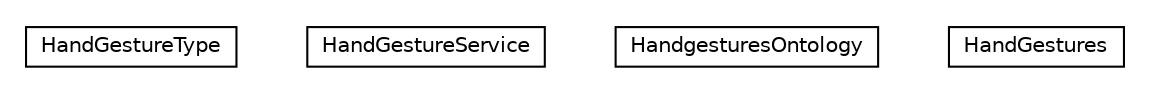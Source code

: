 #!/usr/local/bin/dot
#
# Class diagram 
# Generated by UMLGraph version R5_6-24-gf6e263 (http://www.umlgraph.org/)
#

digraph G {
	edge [fontname="Helvetica",fontsize=10,labelfontname="Helvetica",labelfontsize=10];
	node [fontname="Helvetica",fontsize=10,shape=plaintext];
	nodesep=0.25;
	ranksep=0.5;
	// org.universAAL.ontology.handgestures.HandGestureType
	c393239 [label=<<table title="org.universAAL.ontology.handgestures.HandGestureType" border="0" cellborder="1" cellspacing="0" cellpadding="2" port="p" href="./HandGestureType.html">
		<tr><td><table border="0" cellspacing="0" cellpadding="1">
<tr><td align="center" balign="center"> HandGestureType </td></tr>
		</table></td></tr>
		</table>>, URL="./HandGestureType.html", fontname="Helvetica", fontcolor="black", fontsize=10.0];
	// org.universAAL.ontology.handgestures.HandGestureService
	c393240 [label=<<table title="org.universAAL.ontology.handgestures.HandGestureService" border="0" cellborder="1" cellspacing="0" cellpadding="2" port="p" href="./HandGestureService.html">
		<tr><td><table border="0" cellspacing="0" cellpadding="1">
<tr><td align="center" balign="center"> HandGestureService </td></tr>
		</table></td></tr>
		</table>>, URL="./HandGestureService.html", fontname="Helvetica", fontcolor="black", fontsize=10.0];
	// org.universAAL.ontology.handgestures.HandgesturesOntology
	c393241 [label=<<table title="org.universAAL.ontology.handgestures.HandgesturesOntology" border="0" cellborder="1" cellspacing="0" cellpadding="2" port="p" href="./HandgesturesOntology.html">
		<tr><td><table border="0" cellspacing="0" cellpadding="1">
<tr><td align="center" balign="center"> HandgesturesOntology </td></tr>
		</table></td></tr>
		</table>>, URL="./HandgesturesOntology.html", fontname="Helvetica", fontcolor="black", fontsize=10.0];
	// org.universAAL.ontology.handgestures.HandGestures
	c393242 [label=<<table title="org.universAAL.ontology.handgestures.HandGestures" border="0" cellborder="1" cellspacing="0" cellpadding="2" port="p" href="./HandGestures.html">
		<tr><td><table border="0" cellspacing="0" cellpadding="1">
<tr><td align="center" balign="center"> HandGestures </td></tr>
		</table></td></tr>
		</table>>, URL="./HandGestures.html", fontname="Helvetica", fontcolor="black", fontsize=10.0];
}

